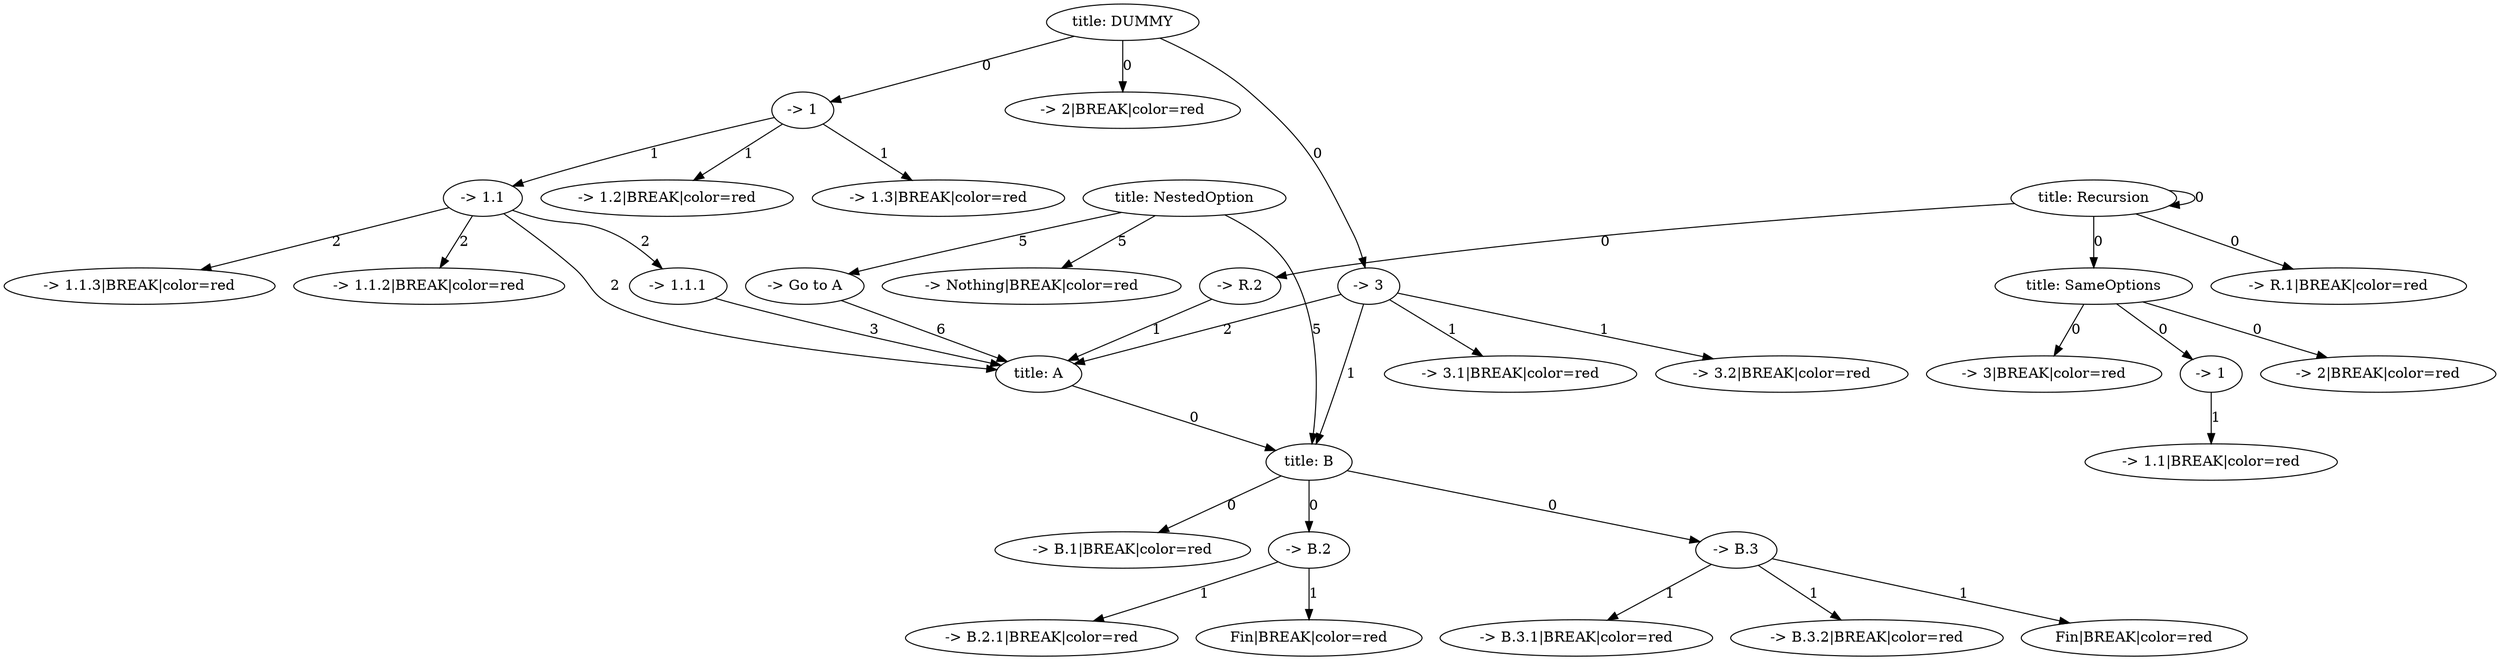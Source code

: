 digraph {
    0 [ label = "title: DUMMY" ]
    1 [ label = "title: A" ]
    2 [ label = "title: B" ]
    3 [ label = "title: Recursion" ]
    4 [ label = "title: SameOptions" ]
    5 [ label = "title: NestedOption" ]
    6 [ label = "-> 1" ]
    7 [ label = "-> 1.1" ]
    8 [ label = "-> 1.1.1" ]
    9 [ label = "-> 1.1.2|BREAK|color=red" ]
    10 [ label = "-> 1.1.3|BREAK|color=red" ]
    11 [ label = "-> 1.2|BREAK|color=red" ]
    12 [ label = "-> 1.3|BREAK|color=red" ]
    13 [ label = "-> 2|BREAK|color=red" ]
    14 [ label = "-> 3" ]
    15 [ label = "-> 3.1|BREAK|color=red" ]
    16 [ label = "-> 3.2|BREAK|color=red" ]
    17 [ label = "-> B.1|BREAK|color=red" ]
    18 [ label = "-> B.2" ]
    19 [ label = "Fin|BREAK|color=red" ]
    20 [ label = "-> B.2.1|BREAK|color=red" ]
    21 [ label = "-> B.3" ]
    22 [ label = "-> B.3.1|BREAK|color=red" ]
    23 [ label = "-> B.3.2|BREAK|color=red" ]
    24 [ label = "Fin|BREAK|color=red" ]
    25 [ label = "-> R.1|BREAK|color=red" ]
    26 [ label = "-> R.2" ]
    27 [ label = "-> 1" ]
    28 [ label = "-> 1.1|BREAK|color=red" ]
    29 [ label = "-> 2|BREAK|color=red" ]
    30 [ label = "-> 3|BREAK|color=red" ]
    31 [ label = "-> Go to A" ]
    32 [ label = "-> Nothing|BREAK|color=red" ]
    0 -> 6 [ label = "0" ]
    6 -> 7 [ label = "1" ]
    7 -> 8 [ label = "2" ]
    8 -> 1 [ label = "3" ]
    7 -> 1 [ label = "2" ]
    7 -> 9 [ label = "2" ]
    7 -> 10 [ label = "2" ]
    6 -> 11 [ label = "1" ]
    6 -> 12 [ label = "1" ]
    0 -> 13 [ label = "0" ]
    0 -> 14 [ label = "0" ]
    14 -> 15 [ label = "1" ]
    14 -> 16 [ label = "1" ]
    14 -> 1 [ label = "2" ]
    14 -> 2 [ label = "1" ]
    1 -> 2 [ label = "0" ]
    2 -> 17 [ label = "0" ]
    2 -> 18 [ label = "0" ]
    18 -> 19 [ label = "1" ]
    18 -> 20 [ label = "1" ]
    2 -> 21 [ label = "0" ]
    21 -> 22 [ label = "1" ]
    21 -> 23 [ label = "1" ]
    21 -> 24 [ label = "1" ]
    3 -> 25 [ label = "0" ]
    3 -> 4 [ label = "0" ]
    3 -> 26 [ label = "0" ]
    26 -> 1 [ label = "1" ]
    3 -> 3 [ label = "0" ]
    4 -> 27 [ label = "0" ]
    27 -> 28 [ label = "1" ]
    4 -> 29 [ label = "0" ]
    4 -> 30 [ label = "0" ]
    5 -> 31 [ label = "5" ]
    31 -> 1 [ label = "6" ]
    5 -> 32 [ label = "5" ]
    5 -> 2 [ label = "5" ]
}
